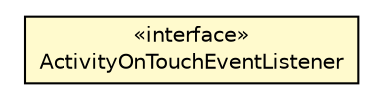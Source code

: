 #!/usr/local/bin/dot
#
# Class diagram 
# Generated by UMLGraph version 5.1 (http://www.umlgraph.org/)
#

digraph G {
	edge [fontname="Helvetica",fontsize=10,labelfontname="Helvetica",labelfontsize=10];
	node [fontname="Helvetica",fontsize=10,shape=plaintext];
	nodesep=0.25;
	ranksep=0.5;
	// org.androidtransfuse.listeners.ActivityOnTouchEventListener
	c11356 [label=<<table title="org.androidtransfuse.listeners.ActivityOnTouchEventListener" border="0" cellborder="1" cellspacing="0" cellpadding="2" port="p" bgcolor="lemonChiffon" href="./ActivityOnTouchEventListener.html">
		<tr><td><table border="0" cellspacing="0" cellpadding="1">
<tr><td align="center" balign="center"> &#171;interface&#187; </td></tr>
<tr><td align="center" balign="center"> ActivityOnTouchEventListener </td></tr>
		</table></td></tr>
		</table>>, fontname="Helvetica", fontcolor="black", fontsize=10.0];
}

